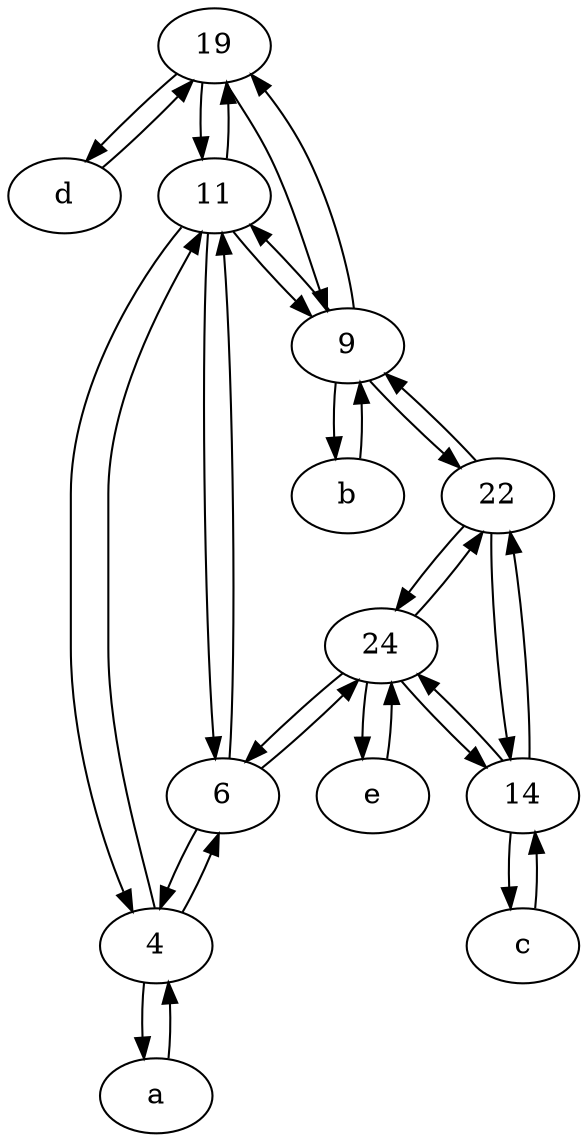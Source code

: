 digraph  {
	19;
	e [pos="30,50!"];
	6;
	d [pos="20,30!"];
	a [pos="40,10!"];
	24;
	14;
	11;
	4;
	c [pos="20,10!"];
	b [pos="50,20!"];
	9;
	22;
	24 -> 14;
	d -> 19;
	14 -> c;
	24 -> 6;
	9 -> 11;
	4 -> 11;
	9 -> 19;
	19 -> 9;
	22 -> 24;
	22 -> 14;
	14 -> 22;
	24 -> 22;
	6 -> 11;
	24 -> e;
	4 -> 6;
	6 -> 24;
	11 -> 19;
	e -> 24;
	11 -> 4;
	4 -> a;
	9 -> 22;
	11 -> 9;
	22 -> 9;
	b -> 9;
	c -> 14;
	9 -> b;
	19 -> 11;
	6 -> 4;
	a -> 4;
	14 -> 24;
	19 -> d;
	11 -> 6;

	}